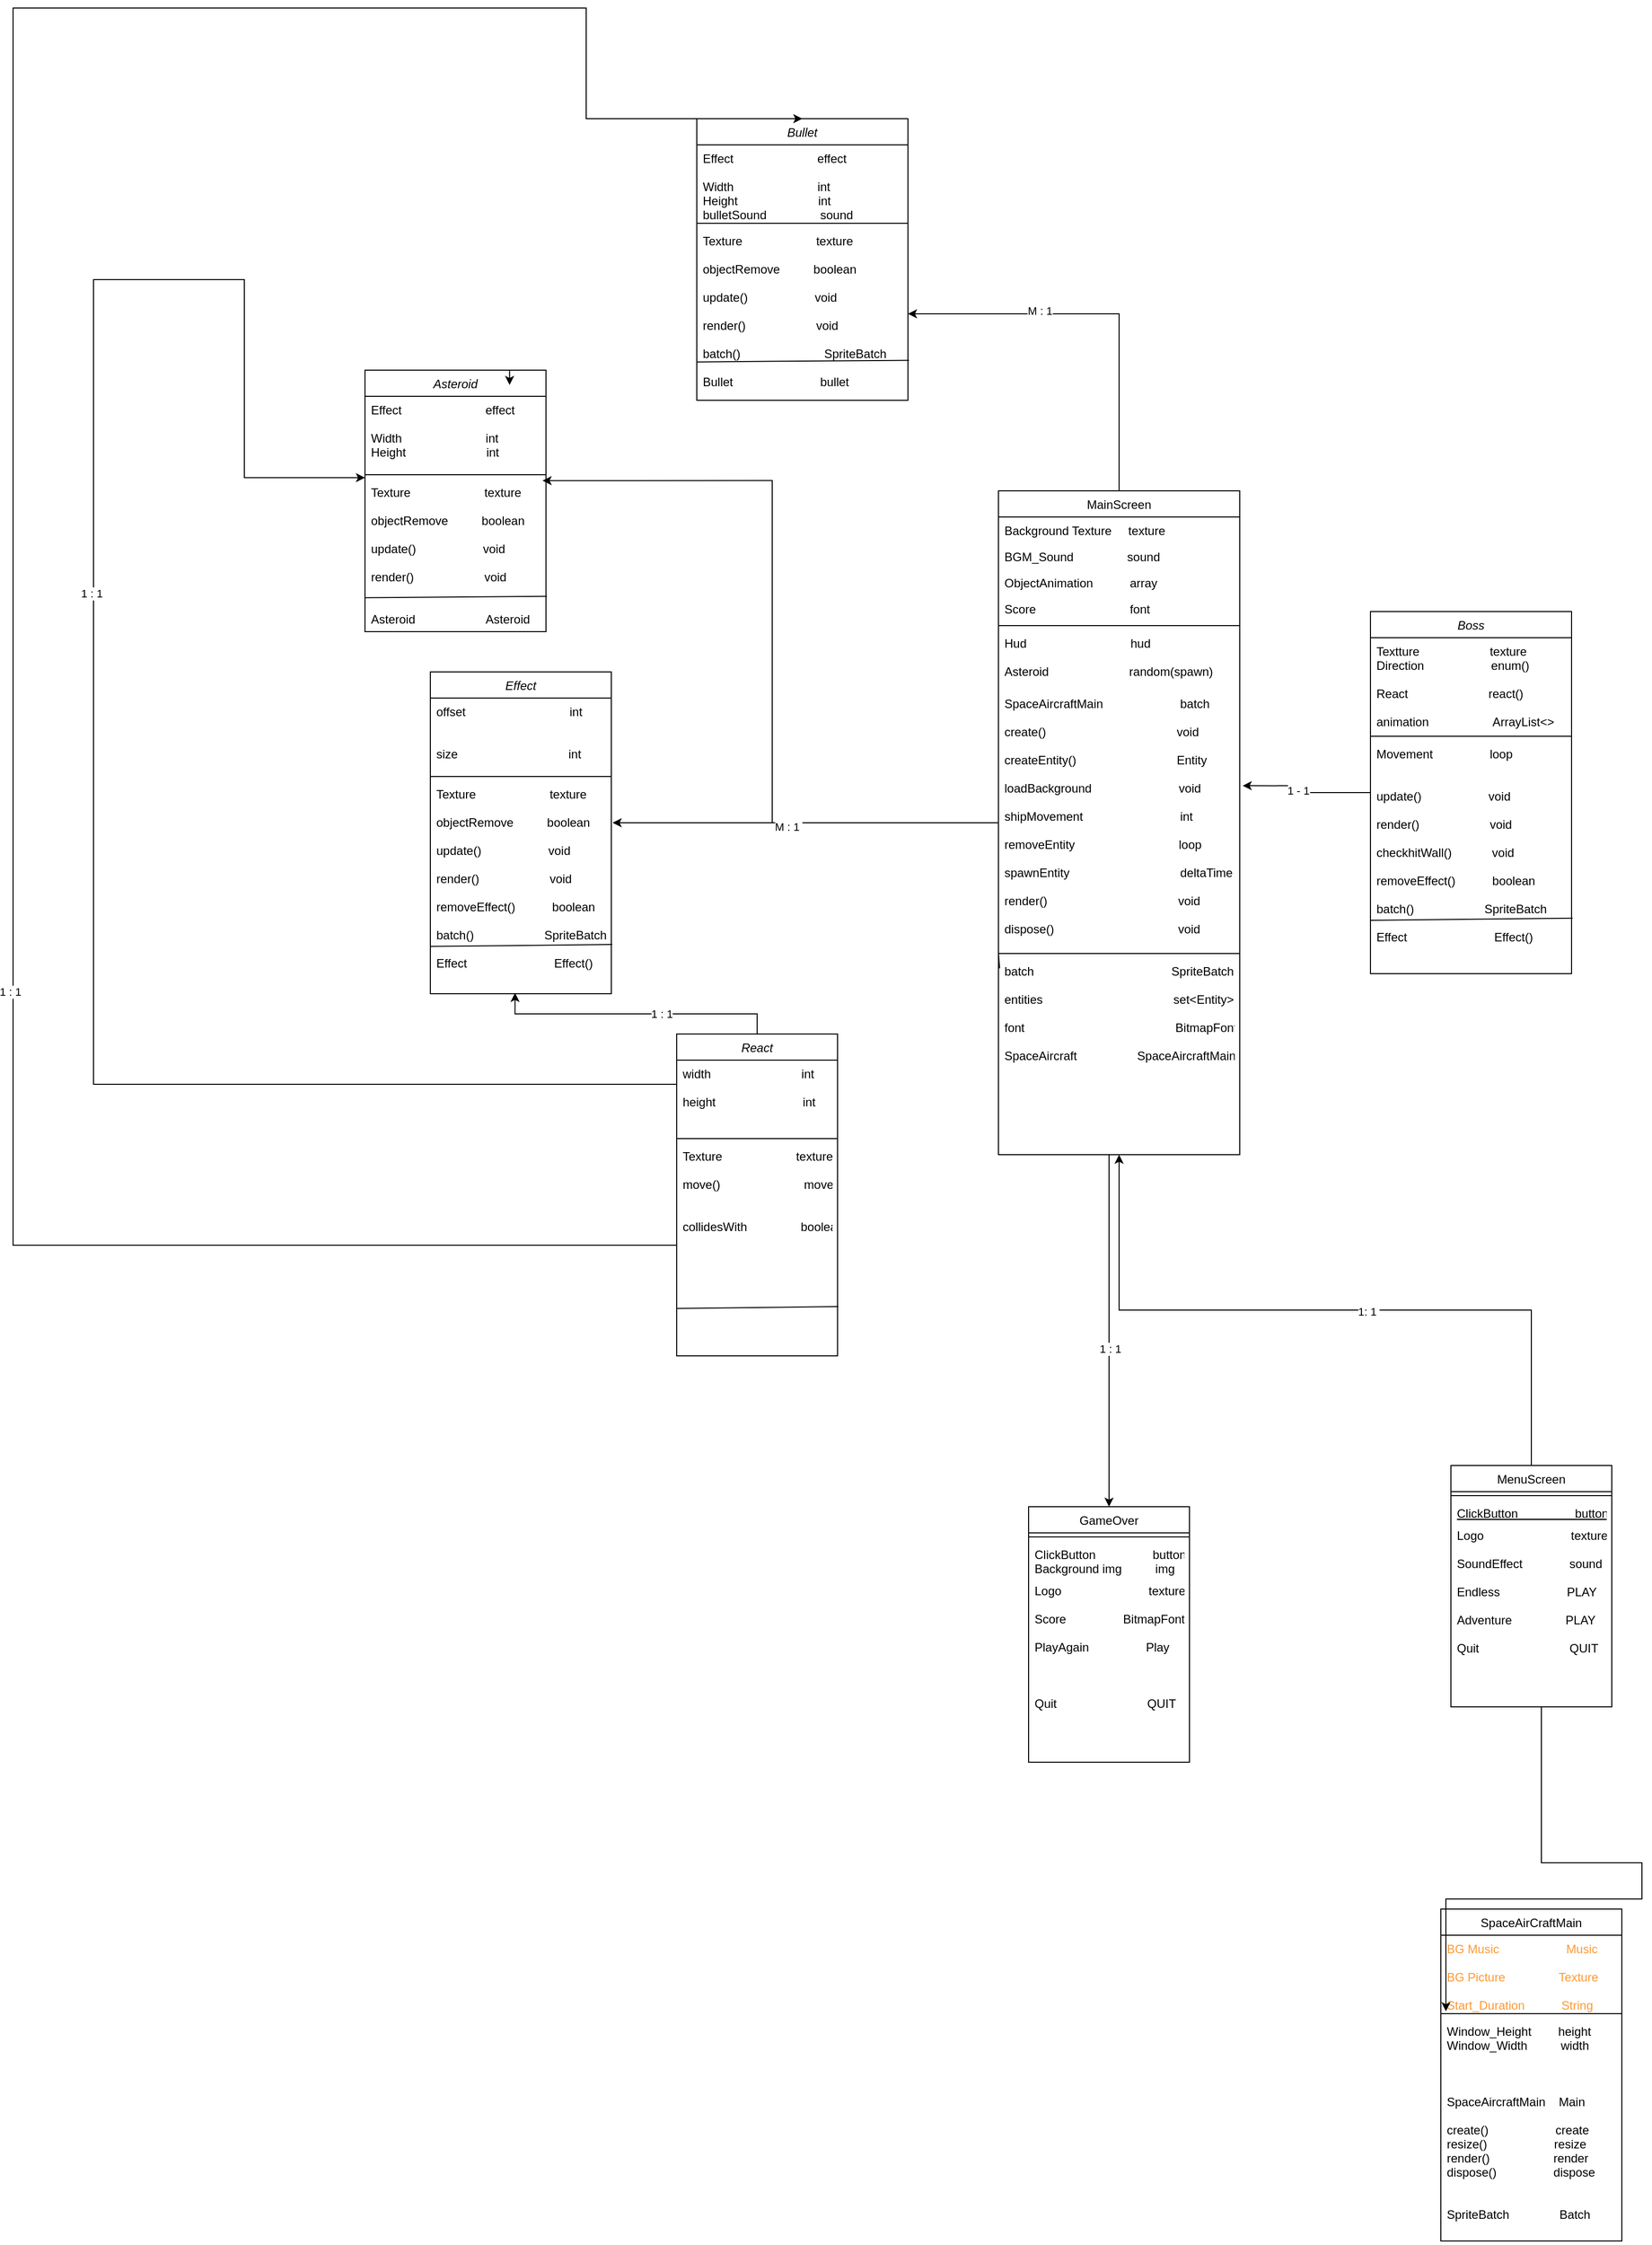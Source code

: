 <mxfile version="21.3.6" type="github">
  <diagram id="C5RBs43oDa-KdzZeNtuy" name="Page-1">
    <mxGraphModel dx="2120" dy="2538" grid="1" gridSize="10" guides="1" tooltips="1" connect="1" arrows="1" fold="1" page="1" pageScale="1" pageWidth="827" pageHeight="1169" math="0" shadow="0">
      <root>
        <mxCell id="WIyWlLk6GJQsqaUBKTNV-0" />
        <mxCell id="WIyWlLk6GJQsqaUBKTNV-1" parent="WIyWlLk6GJQsqaUBKTNV-0" />
        <mxCell id="zkfFHV4jXpPFQw0GAbJ--0" value="Asteroid" style="swimlane;fontStyle=2;align=center;verticalAlign=top;childLayout=stackLayout;horizontal=1;startSize=26;horizontalStack=0;resizeParent=1;resizeLast=0;collapsible=1;marginBottom=0;rounded=0;shadow=0;strokeWidth=1;" parent="WIyWlLk6GJQsqaUBKTNV-1" vertex="1">
          <mxGeometry x="470" y="80" width="180" height="260" as="geometry">
            <mxRectangle x="230" y="140" width="160" height="26" as="alternateBounds" />
          </mxGeometry>
        </mxCell>
        <mxCell id="zkfFHV4jXpPFQw0GAbJ--1" value="Effect                         effect&#xa;&#xa;Width                         int&#xa;Height                        int" style="text;align=left;verticalAlign=top;spacingLeft=4;spacingRight=4;overflow=hidden;rotatable=0;points=[[0,0.5],[1,0.5]];portConstraint=eastwest;" parent="zkfFHV4jXpPFQw0GAbJ--0" vertex="1">
          <mxGeometry y="26" width="180" height="74" as="geometry" />
        </mxCell>
        <mxCell id="zkfFHV4jXpPFQw0GAbJ--4" value="" style="line;html=1;strokeWidth=1;align=left;verticalAlign=middle;spacingTop=-1;spacingLeft=3;spacingRight=3;rotatable=0;labelPosition=right;points=[];portConstraint=eastwest;" parent="zkfFHV4jXpPFQw0GAbJ--0" vertex="1">
          <mxGeometry y="100" width="180" height="8" as="geometry" />
        </mxCell>
        <mxCell id="zkfFHV4jXpPFQw0GAbJ--5" value="Texture                      texture&#xa;&#xa;objectRemove          boolean&#xa;&#xa;update()                    void&#xa;&#xa;render()                     void&#xa;&#xa;&#xa;Asteroid                     Asteroid" style="text;align=left;verticalAlign=top;spacingLeft=4;spacingRight=4;overflow=hidden;rotatable=0;points=[[0,0.5],[1,0.5]];portConstraint=eastwest;" parent="zkfFHV4jXpPFQw0GAbJ--0" vertex="1">
          <mxGeometry y="108" width="180" height="152" as="geometry" />
        </mxCell>
        <mxCell id="4I5NNM0ZXWAre86DEI2V-12" value="" style="endArrow=none;html=1;rounded=0;fontColor=#FF9933;exitX=0;exitY=0.778;exitDx=0;exitDy=0;exitPerimeter=0;entryX=1.005;entryY=0.769;entryDx=0;entryDy=0;entryPerimeter=0;" parent="zkfFHV4jXpPFQw0GAbJ--0" source="zkfFHV4jXpPFQw0GAbJ--5" target="zkfFHV4jXpPFQw0GAbJ--5" edge="1">
          <mxGeometry width="50" height="50" relative="1" as="geometry">
            <mxPoint x="140" y="190" as="sourcePoint" />
            <mxPoint x="190" y="140" as="targetPoint" />
          </mxGeometry>
        </mxCell>
        <mxCell id="-3GoMfuxLRDl-btwkXvH-36" style="edgeStyle=orthogonalEdgeStyle;rounded=0;orthogonalLoop=1;jettySize=auto;html=1;exitX=0.75;exitY=0;exitDx=0;exitDy=0;entryX=0.799;entryY=-0.152;entryDx=0;entryDy=0;entryPerimeter=0;" edge="1" parent="zkfFHV4jXpPFQw0GAbJ--0" source="zkfFHV4jXpPFQw0GAbJ--0" target="zkfFHV4jXpPFQw0GAbJ--1">
          <mxGeometry relative="1" as="geometry" />
        </mxCell>
        <mxCell id="zkfFHV4jXpPFQw0GAbJ--6" value="SpaceAirCraftMain" style="swimlane;fontStyle=0;align=center;verticalAlign=top;childLayout=stackLayout;horizontal=1;startSize=26;horizontalStack=0;resizeParent=1;resizeLast=0;collapsible=1;marginBottom=0;rounded=0;shadow=0;strokeWidth=1;" parent="WIyWlLk6GJQsqaUBKTNV-1" vertex="1">
          <mxGeometry x="1540" y="1610" width="180" height="330" as="geometry">
            <mxRectangle x="130" y="380" width="160" height="26" as="alternateBounds" />
          </mxGeometry>
        </mxCell>
        <mxCell id="zkfFHV4jXpPFQw0GAbJ--8" value="BG Music                    Music&#xa;&#xa;BG Picture                Texture&#xa;&#xa;Start_Duration           String&#xa;" style="text;align=left;verticalAlign=top;spacingLeft=4;spacingRight=4;overflow=hidden;rotatable=0;points=[[0,0.5],[1,0.5]];portConstraint=eastwest;rounded=0;shadow=0;html=0;fontColor=#FF9933;" parent="zkfFHV4jXpPFQw0GAbJ--6" vertex="1">
          <mxGeometry y="26" width="180" height="74" as="geometry" />
        </mxCell>
        <mxCell id="zkfFHV4jXpPFQw0GAbJ--9" value="" style="line;html=1;strokeWidth=1;align=left;verticalAlign=middle;spacingTop=-1;spacingLeft=3;spacingRight=3;rotatable=0;labelPosition=right;points=[];portConstraint=eastwest;" parent="zkfFHV4jXpPFQw0GAbJ--6" vertex="1">
          <mxGeometry y="100" width="180" height="8" as="geometry" />
        </mxCell>
        <mxCell id="zkfFHV4jXpPFQw0GAbJ--10" value="Window_Height        height&#xa;Window_Width          width&#xa;&#xa;Screen               MainScreen" style="text;align=left;verticalAlign=top;spacingLeft=4;spacingRight=4;overflow=hidden;rotatable=0;points=[[0,0.5],[1,0.5]];portConstraint=eastwest;fontStyle=0" parent="zkfFHV4jXpPFQw0GAbJ--6" vertex="1">
          <mxGeometry y="108" width="180" height="42" as="geometry" />
        </mxCell>
        <mxCell id="zkfFHV4jXpPFQw0GAbJ--11" value="&#xa;&#xa;SpaceAircraftMain    Main&#xa;&#xa;create()                    create&#xa;resize()                    resize&#xa;render()                   render&#xa;dispose()                 dispose&#xa;&#xa;&#xa;SpriteBatch               Batch" style="text;align=left;verticalAlign=top;spacingLeft=4;spacingRight=4;overflow=hidden;rotatable=0;points=[[0,0.5],[1,0.5]];portConstraint=eastwest;" parent="zkfFHV4jXpPFQw0GAbJ--6" vertex="1">
          <mxGeometry y="150" width="180" height="180" as="geometry" />
        </mxCell>
        <mxCell id="-3GoMfuxLRDl-btwkXvH-5" style="edgeStyle=orthogonalEdgeStyle;rounded=0;orthogonalLoop=1;jettySize=auto;html=1;entryX=1.007;entryY=0.198;entryDx=0;entryDy=0;entryPerimeter=0;" edge="1" parent="WIyWlLk6GJQsqaUBKTNV-1" source="zkfFHV4jXpPFQw0GAbJ--17" target="4I5NNM0ZXWAre86DEI2V-24">
          <mxGeometry relative="1" as="geometry" />
        </mxCell>
        <mxCell id="-3GoMfuxLRDl-btwkXvH-6" style="edgeStyle=orthogonalEdgeStyle;rounded=0;orthogonalLoop=1;jettySize=auto;html=1;entryX=1;entryY=0.5;entryDx=0;entryDy=0;" edge="1" parent="WIyWlLk6GJQsqaUBKTNV-1" source="zkfFHV4jXpPFQw0GAbJ--17" target="4I5NNM0ZXWAre86DEI2V-16">
          <mxGeometry relative="1" as="geometry">
            <mxPoint x="850" y="10" as="targetPoint" />
          </mxGeometry>
        </mxCell>
        <mxCell id="-3GoMfuxLRDl-btwkXvH-19" value="M : 1" style="edgeLabel;html=1;align=center;verticalAlign=middle;resizable=0;points=[];" vertex="1" connectable="0" parent="-3GoMfuxLRDl-btwkXvH-6">
          <mxGeometry x="0.323" y="-3" relative="1" as="geometry">
            <mxPoint as="offset" />
          </mxGeometry>
        </mxCell>
        <mxCell id="-3GoMfuxLRDl-btwkXvH-7" style="edgeStyle=orthogonalEdgeStyle;rounded=0;orthogonalLoop=1;jettySize=auto;html=1;entryX=0.981;entryY=0.012;entryDx=0;entryDy=0;entryPerimeter=0;" edge="1" parent="WIyWlLk6GJQsqaUBKTNV-1" source="zkfFHV4jXpPFQw0GAbJ--17" target="zkfFHV4jXpPFQw0GAbJ--5">
          <mxGeometry relative="1" as="geometry" />
        </mxCell>
        <mxCell id="-3GoMfuxLRDl-btwkXvH-20" value="M : 1&amp;nbsp;" style="edgeLabel;html=1;align=center;verticalAlign=middle;resizable=0;points=[];" vertex="1" connectable="0" parent="-3GoMfuxLRDl-btwkXvH-7">
          <mxGeometry x="-0.472" y="4" relative="1" as="geometry">
            <mxPoint as="offset" />
          </mxGeometry>
        </mxCell>
        <mxCell id="zkfFHV4jXpPFQw0GAbJ--17" value="MainScreen" style="swimlane;fontStyle=0;align=center;verticalAlign=top;childLayout=stackLayout;horizontal=1;startSize=26;horizontalStack=0;resizeParent=1;resizeLast=0;collapsible=1;marginBottom=0;rounded=0;shadow=0;strokeWidth=1;" parent="WIyWlLk6GJQsqaUBKTNV-1" vertex="1">
          <mxGeometry x="1100" y="200" width="240" height="660" as="geometry">
            <mxRectangle x="550" y="140" width="160" height="26" as="alternateBounds" />
          </mxGeometry>
        </mxCell>
        <mxCell id="zkfFHV4jXpPFQw0GAbJ--18" value="Background Texture     texture" style="text;align=left;verticalAlign=top;spacingLeft=4;spacingRight=4;overflow=hidden;rotatable=0;points=[[0,0.5],[1,0.5]];portConstraint=eastwest;" parent="zkfFHV4jXpPFQw0GAbJ--17" vertex="1">
          <mxGeometry y="26" width="240" height="26" as="geometry" />
        </mxCell>
        <mxCell id="zkfFHV4jXpPFQw0GAbJ--19" value="BGM_Sound                sound" style="text;align=left;verticalAlign=top;spacingLeft=4;spacingRight=4;overflow=hidden;rotatable=0;points=[[0,0.5],[1,0.5]];portConstraint=eastwest;rounded=0;shadow=0;html=0;" parent="zkfFHV4jXpPFQw0GAbJ--17" vertex="1">
          <mxGeometry y="52" width="240" height="26" as="geometry" />
        </mxCell>
        <mxCell id="zkfFHV4jXpPFQw0GAbJ--20" value="ObjectAnimation           array&#xa;&#xa;" style="text;align=left;verticalAlign=top;spacingLeft=4;spacingRight=4;overflow=hidden;rotatable=0;points=[[0,0.5],[1,0.5]];portConstraint=eastwest;rounded=0;shadow=0;html=0;" parent="zkfFHV4jXpPFQw0GAbJ--17" vertex="1">
          <mxGeometry y="78" width="240" height="26" as="geometry" />
        </mxCell>
        <mxCell id="zkfFHV4jXpPFQw0GAbJ--21" value="Score                            font" style="text;align=left;verticalAlign=top;spacingLeft=4;spacingRight=4;overflow=hidden;rotatable=0;points=[[0,0.5],[1,0.5]];portConstraint=eastwest;rounded=0;shadow=0;html=0;" parent="zkfFHV4jXpPFQw0GAbJ--17" vertex="1">
          <mxGeometry y="104" width="240" height="26" as="geometry" />
        </mxCell>
        <mxCell id="zkfFHV4jXpPFQw0GAbJ--23" value="" style="line;html=1;strokeWidth=1;align=left;verticalAlign=middle;spacingTop=-1;spacingLeft=3;spacingRight=3;rotatable=0;labelPosition=right;points=[];portConstraint=eastwest;" parent="zkfFHV4jXpPFQw0GAbJ--17" vertex="1">
          <mxGeometry y="130" width="240" height="8" as="geometry" />
        </mxCell>
        <mxCell id="zkfFHV4jXpPFQw0GAbJ--22" value="Hud                               hud&#xa;&#xa;Asteroid                        random(spawn)&#xa;" style="text;align=left;verticalAlign=top;spacingLeft=4;spacingRight=4;overflow=hidden;rotatable=0;points=[[0,0.5],[1,0.5]];portConstraint=eastwest;rounded=0;shadow=0;html=0;" parent="zkfFHV4jXpPFQw0GAbJ--17" vertex="1">
          <mxGeometry y="138" width="240" height="60" as="geometry" />
        </mxCell>
        <mxCell id="4I5NNM0ZXWAre86DEI2V-8" value="" style="endArrow=none;html=1;rounded=0;fontColor=#FF9933;entryX=0.005;entryY=0.599;entryDx=0;entryDy=0;entryPerimeter=0;exitX=1;exitY=0.567;exitDx=0;exitDy=0;exitPerimeter=0;" parent="zkfFHV4jXpPFQw0GAbJ--17" source="zkfFHV4jXpPFQw0GAbJ--24" target="zkfFHV4jXpPFQw0GAbJ--24" edge="1">
          <mxGeometry width="50" height="50" relative="1" as="geometry">
            <mxPoint x="90" y="340" as="sourcePoint" />
            <mxPoint x="140" y="290" as="targetPoint" />
            <Array as="points">
              <mxPoint y="460" />
            </Array>
          </mxGeometry>
        </mxCell>
        <mxCell id="zkfFHV4jXpPFQw0GAbJ--24" value="SpaceAircraftMain                       batch&#xa;&#xa;create()                                       void&#xa;&#xa;createEntity()                              Entity&#xa;&#xa;loadBackground                          void&#xa;&#xa;shipMovement                             int&#xa;&#xa;removeEntity                               loop&#xa;&#xa;spawnEntity                                 deltaTime&#xa;&#xa;render()                                       void&#xa;&#xa;dispose()                                     void&#xa;&#xa;&#xa;batch                                         SpriteBatch&#xa;&#xa;entities                                       set&lt;Entity&gt;&#xa;&#xa;font                                             BitmapFont&#xa;&#xa;SpaceAircraft                  SpaceAircraftMain" style="text;align=left;verticalAlign=top;spacingLeft=4;spacingRight=4;overflow=hidden;rotatable=0;points=[[0,0.5],[1,0.5]];portConstraint=eastwest;" parent="zkfFHV4jXpPFQw0GAbJ--17" vertex="1">
          <mxGeometry y="198" width="240" height="462" as="geometry" />
        </mxCell>
        <mxCell id="-3GoMfuxLRDl-btwkXvH-39" style="edgeStyle=orthogonalEdgeStyle;rounded=0;orthogonalLoop=1;jettySize=auto;html=1;entryX=0.5;entryY=1;entryDx=0;entryDy=0;entryPerimeter=0;" edge="1" parent="WIyWlLk6GJQsqaUBKTNV-1" source="4I5NNM0ZXWAre86DEI2V-1" target="zkfFHV4jXpPFQw0GAbJ--24">
          <mxGeometry relative="1" as="geometry" />
        </mxCell>
        <mxCell id="-3GoMfuxLRDl-btwkXvH-40" value="1: 1&amp;nbsp;" style="edgeLabel;html=1;align=center;verticalAlign=middle;resizable=0;points=[];" vertex="1" connectable="0" parent="-3GoMfuxLRDl-btwkXvH-39">
          <mxGeometry x="-0.119" y="1" relative="1" as="geometry">
            <mxPoint as="offset" />
          </mxGeometry>
        </mxCell>
        <mxCell id="4I5NNM0ZXWAre86DEI2V-1" value="MenuScreen" style="swimlane;fontStyle=0;align=center;verticalAlign=top;childLayout=stackLayout;horizontal=1;startSize=26;horizontalStack=0;resizeParent=1;resizeLast=0;collapsible=1;marginBottom=0;rounded=0;shadow=0;strokeWidth=1;" parent="WIyWlLk6GJQsqaUBKTNV-1" vertex="1">
          <mxGeometry x="1550" y="1169" width="160" height="240" as="geometry">
            <mxRectangle x="130" y="380" width="160" height="26" as="alternateBounds" />
          </mxGeometry>
        </mxCell>
        <mxCell id="4I5NNM0ZXWAre86DEI2V-3" value="" style="line;html=1;strokeWidth=1;align=left;verticalAlign=middle;spacingTop=-1;spacingLeft=3;spacingRight=3;rotatable=0;labelPosition=right;points=[];portConstraint=eastwest;" parent="4I5NNM0ZXWAre86DEI2V-1" vertex="1">
          <mxGeometry y="26" width="160" height="8" as="geometry" />
        </mxCell>
        <mxCell id="4I5NNM0ZXWAre86DEI2V-4" value="ClickButton                 button" style="text;align=left;verticalAlign=top;spacingLeft=4;spacingRight=4;overflow=hidden;rotatable=0;points=[[0,0.5],[1,0.5]];portConstraint=eastwest;fontStyle=4" parent="4I5NNM0ZXWAre86DEI2V-1" vertex="1">
          <mxGeometry y="34" width="160" height="22" as="geometry" />
        </mxCell>
        <mxCell id="4I5NNM0ZXWAre86DEI2V-5" value="Logo                          texture&#xa;&#xa;SoundEffect              sound&#xa;&#xa;Endless                    PLAY&#xa;&#xa;Adventure                PLAY&#xa;&#xa;Quit                           QUIT&#xa;           " style="text;align=left;verticalAlign=top;spacingLeft=4;spacingRight=4;overflow=hidden;rotatable=0;points=[[0,0.5],[1,0.5]];portConstraint=eastwest;" parent="4I5NNM0ZXWAre86DEI2V-1" vertex="1">
          <mxGeometry y="56" width="160" height="184" as="geometry" />
        </mxCell>
        <mxCell id="4I5NNM0ZXWAre86DEI2V-6" style="edgeStyle=orthogonalEdgeStyle;rounded=0;orthogonalLoop=1;jettySize=auto;html=1;entryX=0.028;entryY=-0.152;entryDx=0;entryDy=0;entryPerimeter=0;fontColor=#FF9933;" parent="WIyWlLk6GJQsqaUBKTNV-1" source="4I5NNM0ZXWAre86DEI2V-5" target="zkfFHV4jXpPFQw0GAbJ--10" edge="1">
          <mxGeometry relative="1" as="geometry">
            <Array as="points">
              <mxPoint x="1640" y="1564" />
              <mxPoint x="1740" y="1564" />
              <mxPoint x="1740" y="1600" />
              <mxPoint x="1545" y="1600" />
            </Array>
          </mxGeometry>
        </mxCell>
        <mxCell id="4I5NNM0ZXWAre86DEI2V-13" value="Bullet" style="swimlane;fontStyle=2;align=center;verticalAlign=top;childLayout=stackLayout;horizontal=1;startSize=26;horizontalStack=0;resizeParent=1;resizeLast=0;collapsible=1;marginBottom=0;rounded=0;shadow=0;strokeWidth=1;" parent="WIyWlLk6GJQsqaUBKTNV-1" vertex="1">
          <mxGeometry x="800" y="-170" width="210" height="280" as="geometry">
            <mxRectangle x="230" y="140" width="160" height="26" as="alternateBounds" />
          </mxGeometry>
        </mxCell>
        <mxCell id="4I5NNM0ZXWAre86DEI2V-14" value="Effect                         effect&#xa;&#xa;Width                         int&#xa;Height                        int&#xa;bulletSound                sound" style="text;align=left;verticalAlign=top;spacingLeft=4;spacingRight=4;overflow=hidden;rotatable=0;points=[[0,0.5],[1,0.5]];portConstraint=eastwest;" parent="4I5NNM0ZXWAre86DEI2V-13" vertex="1">
          <mxGeometry y="26" width="210" height="74" as="geometry" />
        </mxCell>
        <mxCell id="4I5NNM0ZXWAre86DEI2V-15" value="" style="line;html=1;strokeWidth=1;align=left;verticalAlign=middle;spacingTop=-1;spacingLeft=3;spacingRight=3;rotatable=0;labelPosition=right;points=[];portConstraint=eastwest;" parent="4I5NNM0ZXWAre86DEI2V-13" vertex="1">
          <mxGeometry y="100" width="210" height="8" as="geometry" />
        </mxCell>
        <mxCell id="4I5NNM0ZXWAre86DEI2V-16" value="Texture                      texture&#xa;&#xa;objectRemove          boolean&#xa;&#xa;update()                    void&#xa;&#xa;render()                     void&#xa;&#xa;batch()                         SpriteBatch&#xa;&#xa;Bullet                          bullet" style="text;align=left;verticalAlign=top;spacingLeft=4;spacingRight=4;overflow=hidden;rotatable=0;points=[[0,0.5],[1,0.5]];portConstraint=eastwest;" parent="4I5NNM0ZXWAre86DEI2V-13" vertex="1">
          <mxGeometry y="108" width="210" height="172" as="geometry" />
        </mxCell>
        <mxCell id="4I5NNM0ZXWAre86DEI2V-17" value="" style="endArrow=none;html=1;rounded=0;fontColor=#FF9933;exitX=0;exitY=0.778;exitDx=0;exitDy=0;exitPerimeter=0;entryX=1.005;entryY=0.769;entryDx=0;entryDy=0;entryPerimeter=0;" parent="4I5NNM0ZXWAre86DEI2V-13" source="4I5NNM0ZXWAre86DEI2V-16" target="4I5NNM0ZXWAre86DEI2V-16" edge="1">
          <mxGeometry width="50" height="50" relative="1" as="geometry">
            <mxPoint x="140" y="190" as="sourcePoint" />
            <mxPoint x="190" y="140" as="targetPoint" />
          </mxGeometry>
        </mxCell>
        <mxCell id="4I5NNM0ZXWAre86DEI2V-21" value="Effect" style="swimlane;fontStyle=2;align=center;verticalAlign=top;childLayout=stackLayout;horizontal=1;startSize=26;horizontalStack=0;resizeParent=1;resizeLast=0;collapsible=1;marginBottom=0;rounded=0;shadow=0;strokeWidth=1;" parent="WIyWlLk6GJQsqaUBKTNV-1" vertex="1">
          <mxGeometry x="535" y="380" width="180" height="320" as="geometry">
            <mxRectangle x="230" y="140" width="160" height="26" as="alternateBounds" />
          </mxGeometry>
        </mxCell>
        <mxCell id="4I5NNM0ZXWAre86DEI2V-22" value="offset                               int&#xa;&#xa;&#xa;size                                 int" style="text;align=left;verticalAlign=top;spacingLeft=4;spacingRight=4;overflow=hidden;rotatable=0;points=[[0,0.5],[1,0.5]];portConstraint=eastwest;" parent="4I5NNM0ZXWAre86DEI2V-21" vertex="1">
          <mxGeometry y="26" width="180" height="74" as="geometry" />
        </mxCell>
        <mxCell id="4I5NNM0ZXWAre86DEI2V-23" value="" style="line;html=1;strokeWidth=1;align=left;verticalAlign=middle;spacingTop=-1;spacingLeft=3;spacingRight=3;rotatable=0;labelPosition=right;points=[];portConstraint=eastwest;" parent="4I5NNM0ZXWAre86DEI2V-21" vertex="1">
          <mxGeometry y="100" width="180" height="8" as="geometry" />
        </mxCell>
        <mxCell id="4I5NNM0ZXWAre86DEI2V-24" value="Texture                      texture&#xa;&#xa;objectRemove          boolean&#xa;&#xa;update()                    void&#xa;&#xa;render()                     void&#xa;&#xa;removeEffect()           boolean&#xa;&#xa;batch()                     SpriteBatch&#xa;&#xa;Effect                          Effect()" style="text;align=left;verticalAlign=top;spacingLeft=4;spacingRight=4;overflow=hidden;rotatable=0;points=[[0,0.5],[1,0.5]];portConstraint=eastwest;" parent="4I5NNM0ZXWAre86DEI2V-21" vertex="1">
          <mxGeometry y="108" width="180" height="212" as="geometry" />
        </mxCell>
        <mxCell id="4I5NNM0ZXWAre86DEI2V-25" value="" style="endArrow=none;html=1;rounded=0;fontColor=#FF9933;exitX=0;exitY=0.778;exitDx=0;exitDy=0;exitPerimeter=0;entryX=1.005;entryY=0.769;entryDx=0;entryDy=0;entryPerimeter=0;" parent="4I5NNM0ZXWAre86DEI2V-21" source="4I5NNM0ZXWAre86DEI2V-24" target="4I5NNM0ZXWAre86DEI2V-24" edge="1">
          <mxGeometry width="50" height="50" relative="1" as="geometry">
            <mxPoint x="140" y="190" as="sourcePoint" />
            <mxPoint x="190" y="140" as="targetPoint" />
          </mxGeometry>
        </mxCell>
        <mxCell id="-3GoMfuxLRDl-btwkXvH-15" style="edgeStyle=orthogonalEdgeStyle;rounded=0;orthogonalLoop=1;jettySize=auto;html=1;entryX=1.012;entryY=0.206;entryDx=0;entryDy=0;entryPerimeter=0;" edge="1" parent="WIyWlLk6GJQsqaUBKTNV-1" source="4I5NNM0ZXWAre86DEI2V-29" target="zkfFHV4jXpPFQw0GAbJ--24">
          <mxGeometry relative="1" as="geometry" />
        </mxCell>
        <mxCell id="-3GoMfuxLRDl-btwkXvH-16" value="1 - 1" style="edgeLabel;html=1;align=center;verticalAlign=middle;resizable=0;points=[];" vertex="1" connectable="0" parent="-3GoMfuxLRDl-btwkXvH-15">
          <mxGeometry x="0.183" y="5" relative="1" as="geometry">
            <mxPoint as="offset" />
          </mxGeometry>
        </mxCell>
        <mxCell id="4I5NNM0ZXWAre86DEI2V-29" value="Boss" style="swimlane;fontStyle=2;align=center;verticalAlign=top;childLayout=stackLayout;horizontal=1;startSize=26;horizontalStack=0;resizeParent=1;resizeLast=0;collapsible=1;marginBottom=0;rounded=0;shadow=0;strokeWidth=1;" parent="WIyWlLk6GJQsqaUBKTNV-1" vertex="1">
          <mxGeometry x="1470" y="320" width="200" height="360" as="geometry">
            <mxRectangle x="230" y="140" width="160" height="26" as="alternateBounds" />
          </mxGeometry>
        </mxCell>
        <mxCell id="4I5NNM0ZXWAre86DEI2V-30" value="Textture                     texture&#xa;Direction                    enum()&#xa;&#xa;React                        react()&#xa;&#xa;animation                   ArrayList&lt;&gt;           " style="text;align=left;verticalAlign=top;spacingLeft=4;spacingRight=4;overflow=hidden;rotatable=0;points=[[0,0.5],[1,0.5]];portConstraint=eastwest;" parent="4I5NNM0ZXWAre86DEI2V-29" vertex="1">
          <mxGeometry y="26" width="200" height="94" as="geometry" />
        </mxCell>
        <mxCell id="4I5NNM0ZXWAre86DEI2V-31" value="" style="line;html=1;strokeWidth=1;align=left;verticalAlign=middle;spacingTop=-1;spacingLeft=3;spacingRight=3;rotatable=0;labelPosition=right;points=[];portConstraint=eastwest;" parent="4I5NNM0ZXWAre86DEI2V-29" vertex="1">
          <mxGeometry y="120" width="200" height="8" as="geometry" />
        </mxCell>
        <mxCell id="4I5NNM0ZXWAre86DEI2V-32" value="Movement                 loop&#xa;&#xa;&#xa;update()                    void&#xa;&#xa;render()                     void&#xa;&#xa;checkhitWall()            void&#xa;&#xa;removeEffect()           boolean&#xa;&#xa;batch()                     SpriteBatch&#xa;&#xa;Effect                          Effect()" style="text;align=left;verticalAlign=top;spacingLeft=4;spacingRight=4;overflow=hidden;rotatable=0;points=[[0,0.5],[1,0.5]];portConstraint=eastwest;" parent="4I5NNM0ZXWAre86DEI2V-29" vertex="1">
          <mxGeometry y="128" width="200" height="230" as="geometry" />
        </mxCell>
        <mxCell id="4I5NNM0ZXWAre86DEI2V-33" value="" style="endArrow=none;html=1;rounded=0;fontColor=#FF9933;exitX=0;exitY=0.778;exitDx=0;exitDy=0;exitPerimeter=0;entryX=1.005;entryY=0.769;entryDx=0;entryDy=0;entryPerimeter=0;" parent="4I5NNM0ZXWAre86DEI2V-29" source="4I5NNM0ZXWAre86DEI2V-32" target="4I5NNM0ZXWAre86DEI2V-32" edge="1">
          <mxGeometry width="50" height="50" relative="1" as="geometry">
            <mxPoint x="140" y="190" as="sourcePoint" />
            <mxPoint x="190" y="140" as="targetPoint" />
          </mxGeometry>
        </mxCell>
        <mxCell id="4I5NNM0ZXWAre86DEI2V-35" value="GameOver" style="swimlane;fontStyle=0;align=center;verticalAlign=top;childLayout=stackLayout;horizontal=1;startSize=26;horizontalStack=0;resizeParent=1;resizeLast=0;collapsible=1;marginBottom=0;rounded=0;shadow=0;strokeWidth=1;" parent="WIyWlLk6GJQsqaUBKTNV-1" vertex="1">
          <mxGeometry x="1130" y="1210" width="160" height="254" as="geometry">
            <mxRectangle x="130" y="380" width="160" height="26" as="alternateBounds" />
          </mxGeometry>
        </mxCell>
        <mxCell id="4I5NNM0ZXWAre86DEI2V-36" value="" style="line;html=1;strokeWidth=1;align=left;verticalAlign=middle;spacingTop=-1;spacingLeft=3;spacingRight=3;rotatable=0;labelPosition=right;points=[];portConstraint=eastwest;" parent="4I5NNM0ZXWAre86DEI2V-35" vertex="1">
          <mxGeometry y="26" width="160" height="8" as="geometry" />
        </mxCell>
        <mxCell id="4I5NNM0ZXWAre86DEI2V-37" value="ClickButton                 button&#xa;Background img          img" style="text;align=left;verticalAlign=top;spacingLeft=4;spacingRight=4;overflow=hidden;rotatable=0;points=[[0,0.5],[1,0.5]];portConstraint=eastwest;fontStyle=0" parent="4I5NNM0ZXWAre86DEI2V-35" vertex="1">
          <mxGeometry y="34" width="160" height="36" as="geometry" />
        </mxCell>
        <mxCell id="4I5NNM0ZXWAre86DEI2V-38" value="Logo                          texture&#xa;&#xa;Score                 BitmapFont&#xa;&#xa;PlayAgain                 Play&#xa;&#xa;&#xa;&#xa;Quit                           QUIT&#xa;           " style="text;align=left;verticalAlign=top;spacingLeft=4;spacingRight=4;overflow=hidden;rotatable=0;points=[[0,0.5],[1,0.5]];portConstraint=eastwest;" parent="4I5NNM0ZXWAre86DEI2V-35" vertex="1">
          <mxGeometry y="70" width="160" height="184" as="geometry" />
        </mxCell>
        <mxCell id="-3GoMfuxLRDl-btwkXvH-21" style="edgeStyle=orthogonalEdgeStyle;rounded=0;orthogonalLoop=1;jettySize=auto;html=1;entryX=0;entryY=-0.007;entryDx=0;entryDy=0;entryPerimeter=0;" edge="1" parent="WIyWlLk6GJQsqaUBKTNV-1" source="4I5NNM0ZXWAre86DEI2V-46" target="zkfFHV4jXpPFQw0GAbJ--5">
          <mxGeometry relative="1" as="geometry">
            <Array as="points">
              <mxPoint x="200" y="790" />
              <mxPoint x="200" y="-10" />
              <mxPoint x="350" y="-10" />
              <mxPoint x="350" y="187" />
            </Array>
          </mxGeometry>
        </mxCell>
        <mxCell id="-3GoMfuxLRDl-btwkXvH-23" value="1 : 1" style="edgeLabel;html=1;align=center;verticalAlign=middle;resizable=0;points=[];" vertex="1" connectable="0" parent="-3GoMfuxLRDl-btwkXvH-21">
          <mxGeometry x="0.158" y="2" relative="1" as="geometry">
            <mxPoint y="1" as="offset" />
          </mxGeometry>
        </mxCell>
        <mxCell id="-3GoMfuxLRDl-btwkXvH-22" style="edgeStyle=orthogonalEdgeStyle;rounded=0;orthogonalLoop=1;jettySize=auto;html=1;entryX=0.468;entryY=0.996;entryDx=0;entryDy=0;entryPerimeter=0;" edge="1" parent="WIyWlLk6GJQsqaUBKTNV-1" source="4I5NNM0ZXWAre86DEI2V-46" target="4I5NNM0ZXWAre86DEI2V-24">
          <mxGeometry relative="1" as="geometry" />
        </mxCell>
        <mxCell id="-3GoMfuxLRDl-btwkXvH-24" value="1 : 1" style="edgeLabel;html=1;align=center;verticalAlign=middle;resizable=0;points=[];" vertex="1" connectable="0" parent="-3GoMfuxLRDl-btwkXvH-22">
          <mxGeometry x="-0.185" relative="1" as="geometry">
            <mxPoint as="offset" />
          </mxGeometry>
        </mxCell>
        <mxCell id="-3GoMfuxLRDl-btwkXvH-25" style="edgeStyle=orthogonalEdgeStyle;rounded=0;orthogonalLoop=1;jettySize=auto;html=1;entryX=0.5;entryY=0;entryDx=0;entryDy=0;" edge="1" parent="WIyWlLk6GJQsqaUBKTNV-1" source="4I5NNM0ZXWAre86DEI2V-46" target="4I5NNM0ZXWAre86DEI2V-13">
          <mxGeometry relative="1" as="geometry">
            <mxPoint x="520" y="-180" as="targetPoint" />
            <Array as="points">
              <mxPoint x="120" y="950" />
              <mxPoint x="120" y="-280" />
              <mxPoint x="690" y="-280" />
            </Array>
          </mxGeometry>
        </mxCell>
        <mxCell id="-3GoMfuxLRDl-btwkXvH-26" value="1 : 1" style="edgeLabel;html=1;align=center;verticalAlign=middle;resizable=0;points=[];" vertex="1" connectable="0" parent="-3GoMfuxLRDl-btwkXvH-25">
          <mxGeometry x="-0.344" y="3" relative="1" as="geometry">
            <mxPoint y="1" as="offset" />
          </mxGeometry>
        </mxCell>
        <mxCell id="4I5NNM0ZXWAre86DEI2V-46" value="React" style="swimlane;fontStyle=2;align=center;verticalAlign=top;childLayout=stackLayout;horizontal=1;startSize=26;horizontalStack=0;resizeParent=1;resizeLast=0;collapsible=1;marginBottom=0;rounded=0;shadow=0;strokeWidth=1;" parent="WIyWlLk6GJQsqaUBKTNV-1" vertex="1">
          <mxGeometry x="780" y="740" width="160" height="320" as="geometry">
            <mxRectangle x="230" y="140" width="160" height="26" as="alternateBounds" />
          </mxGeometry>
        </mxCell>
        <mxCell id="4I5NNM0ZXWAre86DEI2V-47" value="width                           int&#xa;&#xa;height                          int" style="text;align=left;verticalAlign=top;spacingLeft=4;spacingRight=4;overflow=hidden;rotatable=0;points=[[0,0.5],[1,0.5]];portConstraint=eastwest;" parent="4I5NNM0ZXWAre86DEI2V-46" vertex="1">
          <mxGeometry y="26" width="160" height="74" as="geometry" />
        </mxCell>
        <mxCell id="4I5NNM0ZXWAre86DEI2V-48" value="" style="line;html=1;strokeWidth=1;align=left;verticalAlign=middle;spacingTop=-1;spacingLeft=3;spacingRight=3;rotatable=0;labelPosition=right;points=[];portConstraint=eastwest;" parent="4I5NNM0ZXWAre86DEI2V-46" vertex="1">
          <mxGeometry y="100" width="160" height="8" as="geometry" />
        </mxCell>
        <mxCell id="4I5NNM0ZXWAre86DEI2V-49" value="Texture                      texture&#xa;&#xa;move()                         move&#xa;&#xa;&#xa;collidesWith                boolean&#xa;&#xa;&#xa;                      " style="text;align=left;verticalAlign=top;spacingLeft=4;spacingRight=4;overflow=hidden;rotatable=0;points=[[0,0.5],[1,0.5]];portConstraint=eastwest;" parent="4I5NNM0ZXWAre86DEI2V-46" vertex="1">
          <mxGeometry y="108" width="160" height="212" as="geometry" />
        </mxCell>
        <mxCell id="4I5NNM0ZXWAre86DEI2V-50" value="" style="endArrow=none;html=1;rounded=0;fontColor=#FF9933;exitX=0;exitY=0.778;exitDx=0;exitDy=0;exitPerimeter=0;entryX=1.005;entryY=0.769;entryDx=0;entryDy=0;entryPerimeter=0;" parent="4I5NNM0ZXWAre86DEI2V-46" source="4I5NNM0ZXWAre86DEI2V-49" target="4I5NNM0ZXWAre86DEI2V-49" edge="1">
          <mxGeometry width="50" height="50" relative="1" as="geometry">
            <mxPoint x="140" y="190" as="sourcePoint" />
            <mxPoint x="190" y="140" as="targetPoint" />
          </mxGeometry>
        </mxCell>
        <mxCell id="-3GoMfuxLRDl-btwkXvH-38" style="edgeStyle=orthogonalEdgeStyle;rounded=0;orthogonalLoop=1;jettySize=auto;html=1;entryX=0.5;entryY=0;entryDx=0;entryDy=0;" edge="1" parent="WIyWlLk6GJQsqaUBKTNV-1" source="zkfFHV4jXpPFQw0GAbJ--24" target="4I5NNM0ZXWAre86DEI2V-35">
          <mxGeometry relative="1" as="geometry">
            <Array as="points">
              <mxPoint x="1210" y="870" />
              <mxPoint x="1210" y="870" />
            </Array>
          </mxGeometry>
        </mxCell>
        <mxCell id="-3GoMfuxLRDl-btwkXvH-41" value="1 : 1" style="edgeLabel;html=1;align=center;verticalAlign=middle;resizable=0;points=[];" vertex="1" connectable="0" parent="-3GoMfuxLRDl-btwkXvH-38">
          <mxGeometry x="0.1" y="1" relative="1" as="geometry">
            <mxPoint as="offset" />
          </mxGeometry>
        </mxCell>
      </root>
    </mxGraphModel>
  </diagram>
</mxfile>

